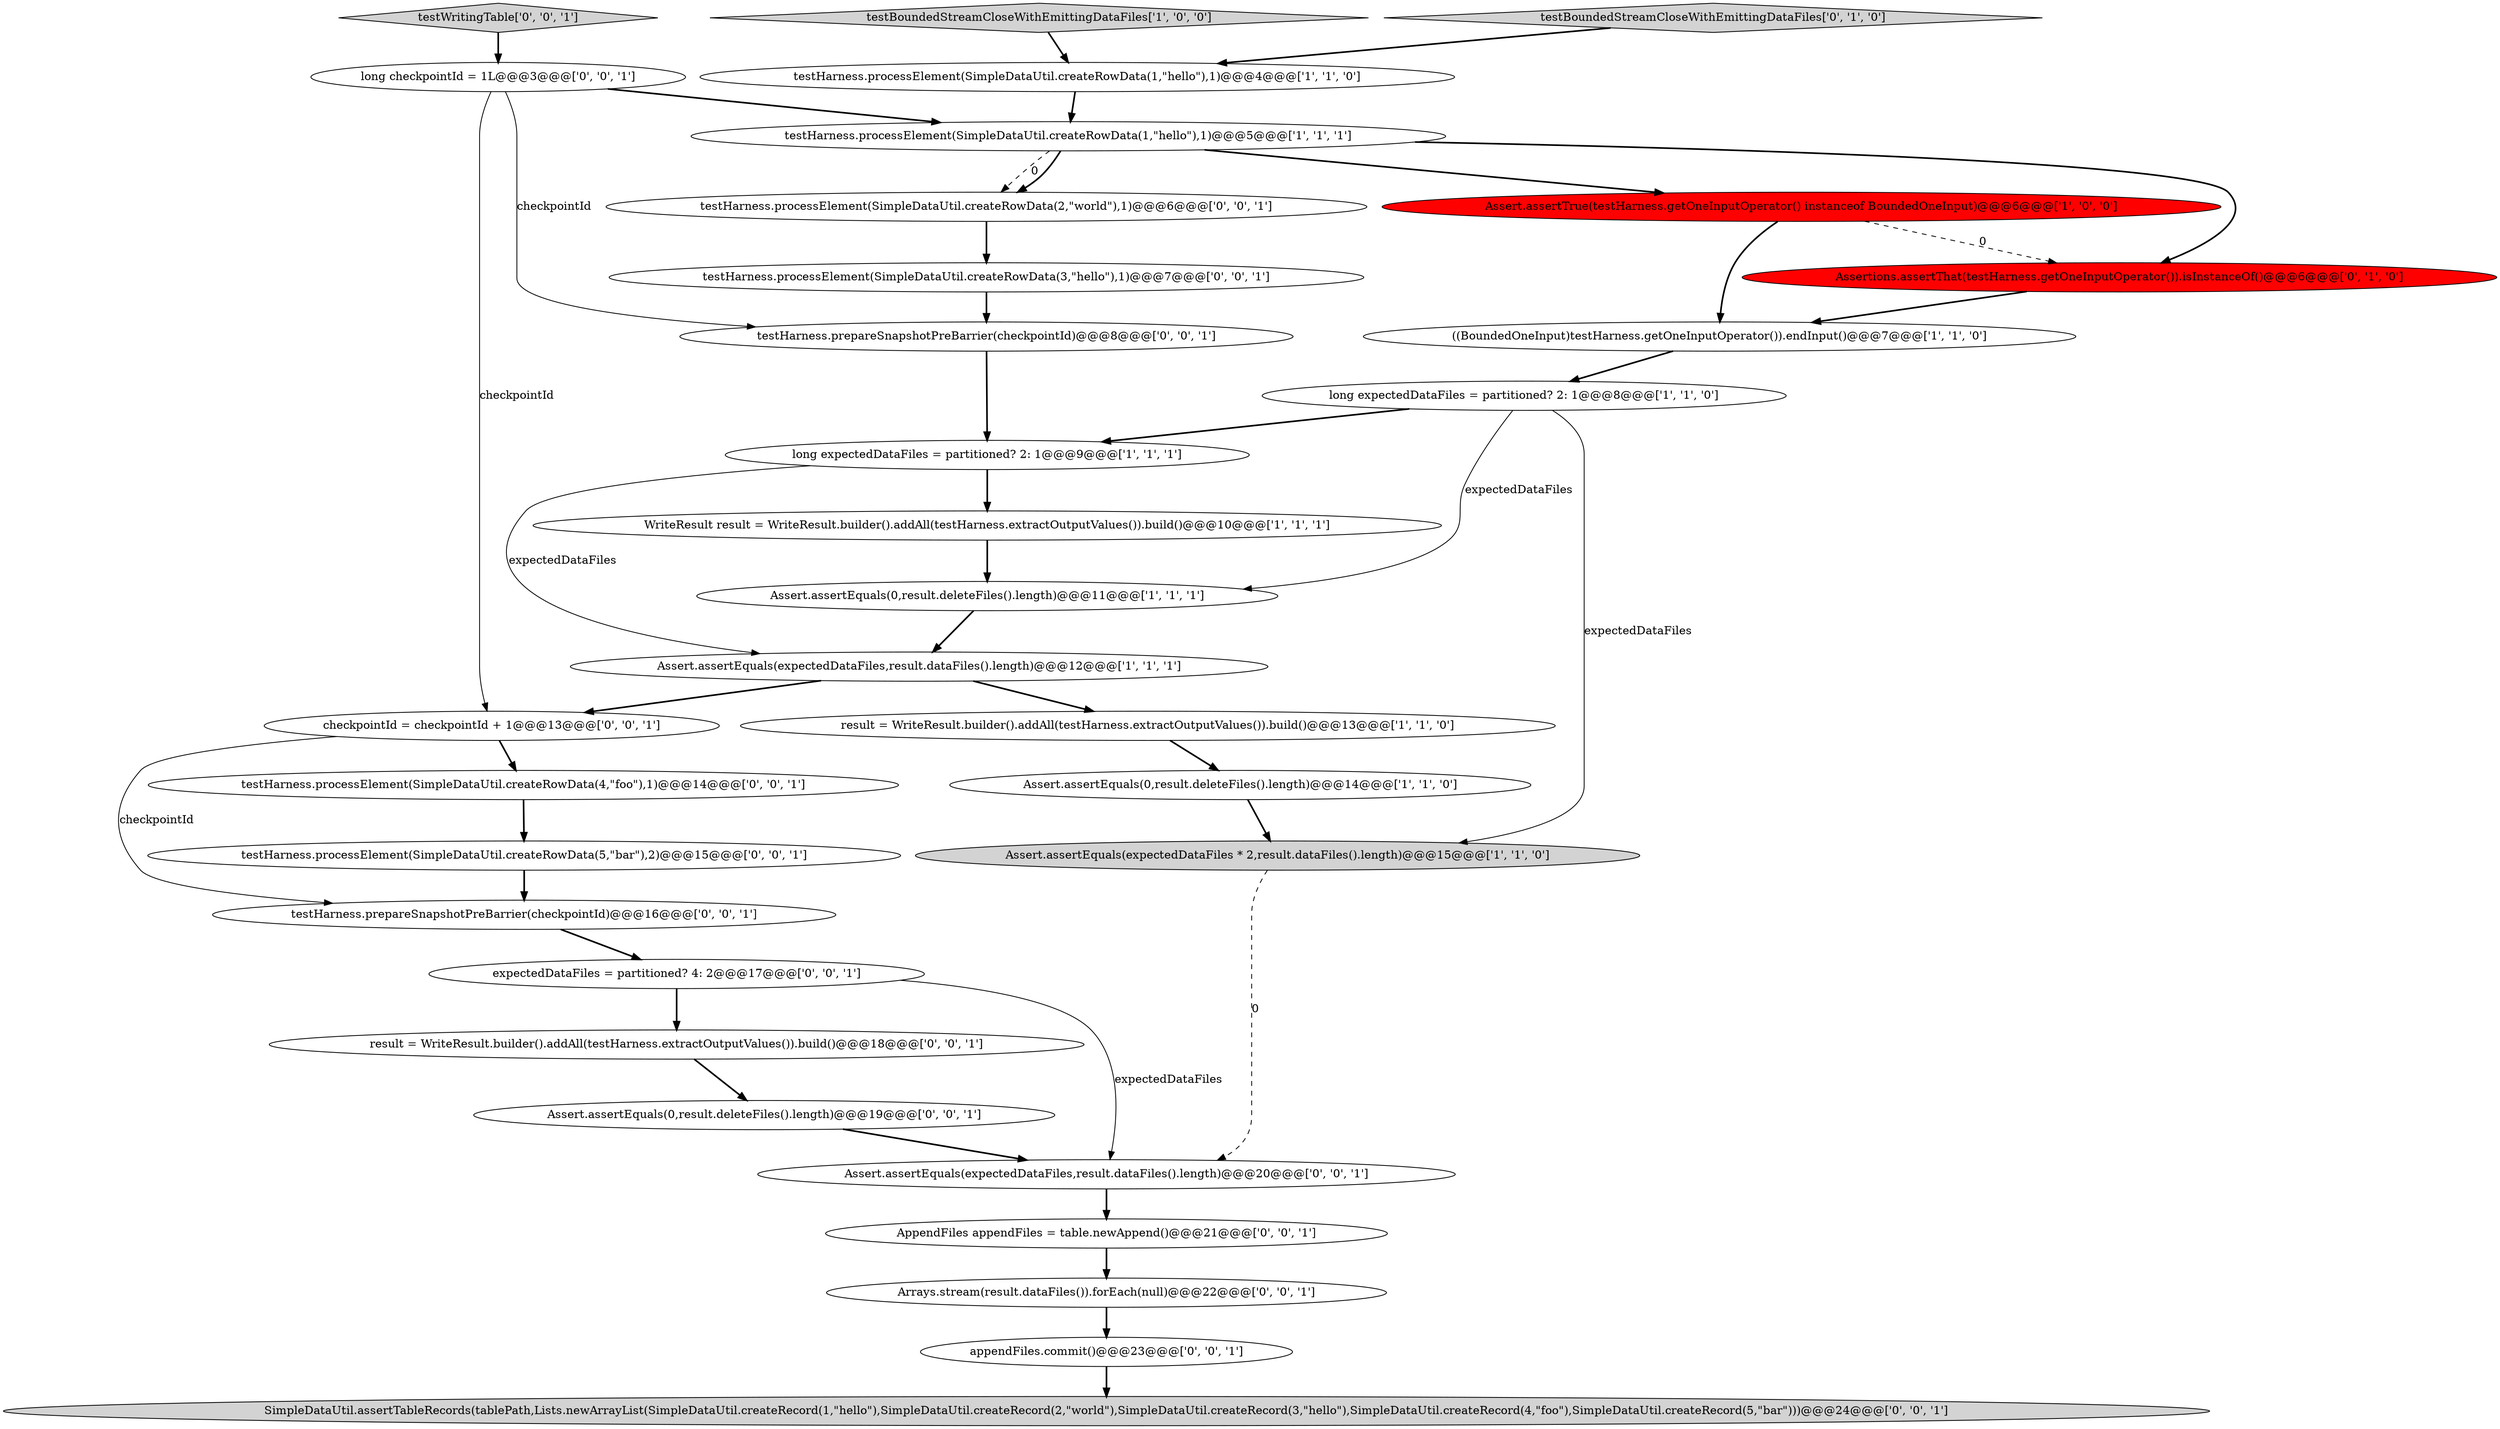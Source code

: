 digraph {
12 [style = filled, label = "((BoundedOneInput)testHarness.getOneInputOperator()).endInput()@@@7@@@['1', '1', '0']", fillcolor = white, shape = ellipse image = "AAA0AAABBB1BBB"];
30 [style = filled, label = "testHarness.processElement(SimpleDataUtil.createRowData(2,\"world\"),1)@@@6@@@['0', '0', '1']", fillcolor = white, shape = ellipse image = "AAA0AAABBB3BBB"];
10 [style = filled, label = "Assert.assertEquals(expectedDataFiles * 2,result.dataFiles().length)@@@15@@@['1', '1', '0']", fillcolor = lightgray, shape = ellipse image = "AAA0AAABBB1BBB"];
22 [style = filled, label = "Arrays.stream(result.dataFiles()).forEach(null)@@@22@@@['0', '0', '1']", fillcolor = white, shape = ellipse image = "AAA0AAABBB3BBB"];
13 [style = filled, label = "Assertions.assertThat(testHarness.getOneInputOperator()).isInstanceOf()@@@6@@@['0', '1', '0']", fillcolor = red, shape = ellipse image = "AAA1AAABBB2BBB"];
16 [style = filled, label = "Assert.assertEquals(0,result.deleteFiles().length)@@@19@@@['0', '0', '1']", fillcolor = white, shape = ellipse image = "AAA0AAABBB3BBB"];
26 [style = filled, label = "appendFiles.commit()@@@23@@@['0', '0', '1']", fillcolor = white, shape = ellipse image = "AAA0AAABBB3BBB"];
3 [style = filled, label = "Assert.assertEquals(0,result.deleteFiles().length)@@@11@@@['1', '1', '1']", fillcolor = white, shape = ellipse image = "AAA0AAABBB1BBB"];
17 [style = filled, label = "testWritingTable['0', '0', '1']", fillcolor = lightgray, shape = diamond image = "AAA0AAABBB3BBB"];
25 [style = filled, label = "AppendFiles appendFiles = table.newAppend()@@@21@@@['0', '0', '1']", fillcolor = white, shape = ellipse image = "AAA0AAABBB3BBB"];
27 [style = filled, label = "SimpleDataUtil.assertTableRecords(tablePath,Lists.newArrayList(SimpleDataUtil.createRecord(1,\"hello\"),SimpleDataUtil.createRecord(2,\"world\"),SimpleDataUtil.createRecord(3,\"hello\"),SimpleDataUtil.createRecord(4,\"foo\"),SimpleDataUtil.createRecord(5,\"bar\")))@@@24@@@['0', '0', '1']", fillcolor = lightgray, shape = ellipse image = "AAA0AAABBB3BBB"];
28 [style = filled, label = "Assert.assertEquals(expectedDataFiles,result.dataFiles().length)@@@20@@@['0', '0', '1']", fillcolor = white, shape = ellipse image = "AAA0AAABBB3BBB"];
6 [style = filled, label = "testHarness.processElement(SimpleDataUtil.createRowData(1,\"hello\"),1)@@@4@@@['1', '1', '0']", fillcolor = white, shape = ellipse image = "AAA0AAABBB1BBB"];
31 [style = filled, label = "result = WriteResult.builder().addAll(testHarness.extractOutputValues()).build()@@@18@@@['0', '0', '1']", fillcolor = white, shape = ellipse image = "AAA0AAABBB3BBB"];
18 [style = filled, label = "testHarness.processElement(SimpleDataUtil.createRowData(3,\"hello\"),1)@@@7@@@['0', '0', '1']", fillcolor = white, shape = ellipse image = "AAA0AAABBB3BBB"];
19 [style = filled, label = "checkpointId = checkpointId + 1@@@13@@@['0', '0', '1']", fillcolor = white, shape = ellipse image = "AAA0AAABBB3BBB"];
29 [style = filled, label = "long checkpointId = 1L@@@3@@@['0', '0', '1']", fillcolor = white, shape = ellipse image = "AAA0AAABBB3BBB"];
0 [style = filled, label = "result = WriteResult.builder().addAll(testHarness.extractOutputValues()).build()@@@13@@@['1', '1', '0']", fillcolor = white, shape = ellipse image = "AAA0AAABBB1BBB"];
14 [style = filled, label = "testBoundedStreamCloseWithEmittingDataFiles['0', '1', '0']", fillcolor = lightgray, shape = diamond image = "AAA0AAABBB2BBB"];
20 [style = filled, label = "expectedDataFiles = partitioned? 4: 2@@@17@@@['0', '0', '1']", fillcolor = white, shape = ellipse image = "AAA0AAABBB3BBB"];
21 [style = filled, label = "testHarness.processElement(SimpleDataUtil.createRowData(4,\"foo\"),1)@@@14@@@['0', '0', '1']", fillcolor = white, shape = ellipse image = "AAA0AAABBB3BBB"];
4 [style = filled, label = "Assert.assertEquals(expectedDataFiles,result.dataFiles().length)@@@12@@@['1', '1', '1']", fillcolor = white, shape = ellipse image = "AAA0AAABBB1BBB"];
23 [style = filled, label = "testHarness.prepareSnapshotPreBarrier(checkpointId)@@@16@@@['0', '0', '1']", fillcolor = white, shape = ellipse image = "AAA0AAABBB3BBB"];
11 [style = filled, label = "testHarness.processElement(SimpleDataUtil.createRowData(1,\"hello\"),1)@@@5@@@['1', '1', '1']", fillcolor = white, shape = ellipse image = "AAA0AAABBB1BBB"];
1 [style = filled, label = "long expectedDataFiles = partitioned? 2: 1@@@9@@@['1', '1', '1']", fillcolor = white, shape = ellipse image = "AAA0AAABBB1BBB"];
24 [style = filled, label = "testHarness.prepareSnapshotPreBarrier(checkpointId)@@@8@@@['0', '0', '1']", fillcolor = white, shape = ellipse image = "AAA0AAABBB3BBB"];
15 [style = filled, label = "testHarness.processElement(SimpleDataUtil.createRowData(5,\"bar\"),2)@@@15@@@['0', '0', '1']", fillcolor = white, shape = ellipse image = "AAA0AAABBB3BBB"];
5 [style = filled, label = "testBoundedStreamCloseWithEmittingDataFiles['1', '0', '0']", fillcolor = lightgray, shape = diamond image = "AAA0AAABBB1BBB"];
7 [style = filled, label = "Assert.assertEquals(0,result.deleteFiles().length)@@@14@@@['1', '1', '0']", fillcolor = white, shape = ellipse image = "AAA0AAABBB1BBB"];
2 [style = filled, label = "Assert.assertTrue(testHarness.getOneInputOperator() instanceof BoundedOneInput)@@@6@@@['1', '0', '0']", fillcolor = red, shape = ellipse image = "AAA1AAABBB1BBB"];
8 [style = filled, label = "long expectedDataFiles = partitioned? 2: 1@@@8@@@['1', '1', '0']", fillcolor = white, shape = ellipse image = "AAA0AAABBB1BBB"];
9 [style = filled, label = "WriteResult result = WriteResult.builder().addAll(testHarness.extractOutputValues()).build()@@@10@@@['1', '1', '1']", fillcolor = white, shape = ellipse image = "AAA0AAABBB1BBB"];
22->26 [style = bold, label=""];
15->23 [style = bold, label=""];
8->10 [style = solid, label="expectedDataFiles"];
23->20 [style = bold, label=""];
18->24 [style = bold, label=""];
29->19 [style = solid, label="checkpointId"];
1->4 [style = solid, label="expectedDataFiles"];
25->22 [style = bold, label=""];
7->10 [style = bold, label=""];
31->16 [style = bold, label=""];
8->3 [style = solid, label="expectedDataFiles"];
21->15 [style = bold, label=""];
4->19 [style = bold, label=""];
10->28 [style = dashed, label="0"];
20->31 [style = bold, label=""];
30->18 [style = bold, label=""];
3->4 [style = bold, label=""];
11->2 [style = bold, label=""];
1->9 [style = bold, label=""];
2->12 [style = bold, label=""];
4->0 [style = bold, label=""];
0->7 [style = bold, label=""];
8->1 [style = bold, label=""];
26->27 [style = bold, label=""];
13->12 [style = bold, label=""];
5->6 [style = bold, label=""];
16->28 [style = bold, label=""];
20->28 [style = solid, label="expectedDataFiles"];
12->8 [style = bold, label=""];
2->13 [style = dashed, label="0"];
6->11 [style = bold, label=""];
11->13 [style = bold, label=""];
28->25 [style = bold, label=""];
9->3 [style = bold, label=""];
29->24 [style = solid, label="checkpointId"];
19->23 [style = solid, label="checkpointId"];
24->1 [style = bold, label=""];
11->30 [style = dashed, label="0"];
17->29 [style = bold, label=""];
14->6 [style = bold, label=""];
29->11 [style = bold, label=""];
11->30 [style = bold, label=""];
19->21 [style = bold, label=""];
}
